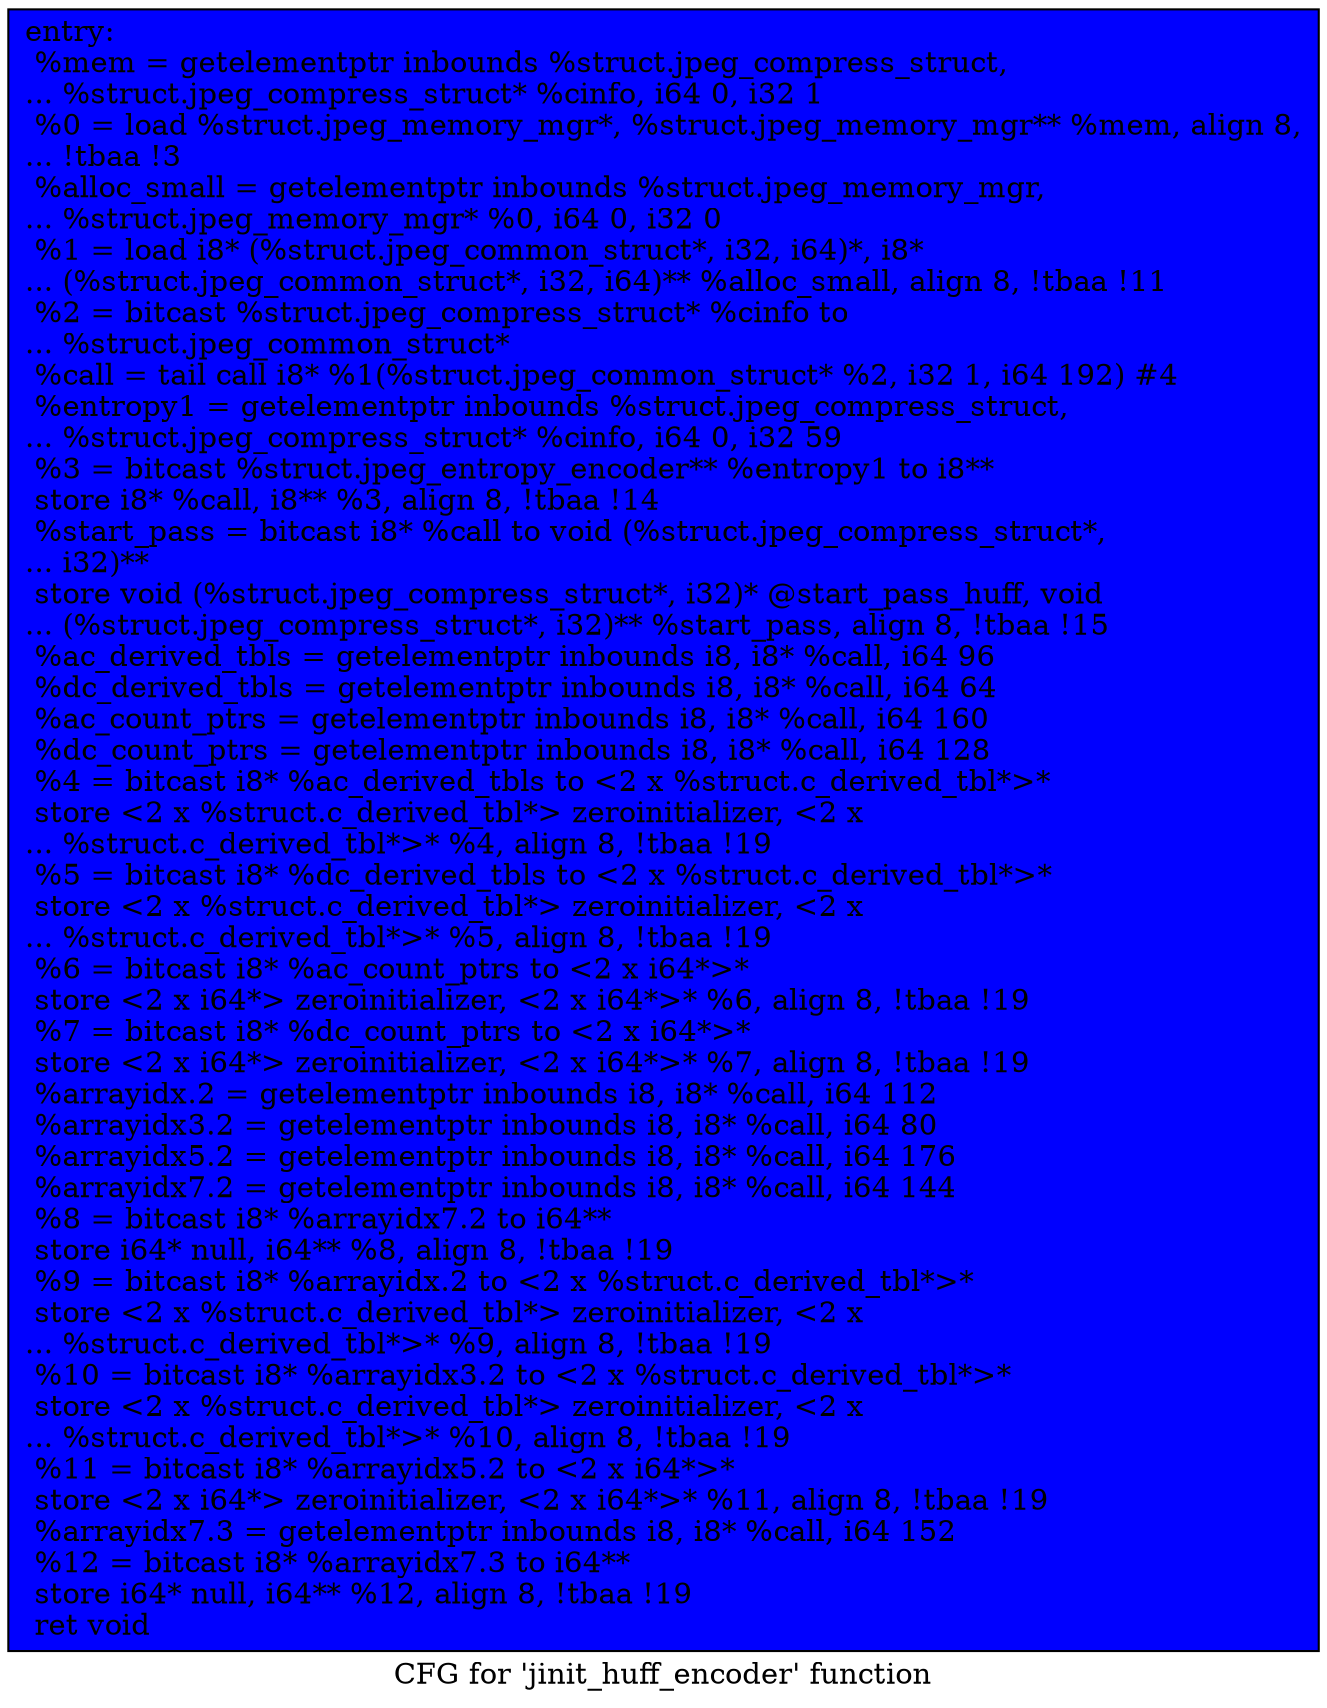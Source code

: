 digraph "CFG for 'jinit_huff_encoder' function" {
	label="CFG for 'jinit_huff_encoder' function";

	Node0x63f3080 [shape=record, style = filled, fillcolor = blue, label="{entry:\l  %mem = getelementptr inbounds %struct.jpeg_compress_struct,\l... %struct.jpeg_compress_struct* %cinfo, i64 0, i32 1\l  %0 = load %struct.jpeg_memory_mgr*, %struct.jpeg_memory_mgr** %mem, align 8,\l... !tbaa !3\l  %alloc_small = getelementptr inbounds %struct.jpeg_memory_mgr,\l... %struct.jpeg_memory_mgr* %0, i64 0, i32 0\l  %1 = load i8* (%struct.jpeg_common_struct*, i32, i64)*, i8*\l... (%struct.jpeg_common_struct*, i32, i64)** %alloc_small, align 8, !tbaa !11\l  %2 = bitcast %struct.jpeg_compress_struct* %cinfo to\l... %struct.jpeg_common_struct*\l  %call = tail call i8* %1(%struct.jpeg_common_struct* %2, i32 1, i64 192) #4\l  %entropy1 = getelementptr inbounds %struct.jpeg_compress_struct,\l... %struct.jpeg_compress_struct* %cinfo, i64 0, i32 59\l  %3 = bitcast %struct.jpeg_entropy_encoder** %entropy1 to i8**\l  store i8* %call, i8** %3, align 8, !tbaa !14\l  %start_pass = bitcast i8* %call to void (%struct.jpeg_compress_struct*,\l... i32)**\l  store void (%struct.jpeg_compress_struct*, i32)* @start_pass_huff, void\l... (%struct.jpeg_compress_struct*, i32)** %start_pass, align 8, !tbaa !15\l  %ac_derived_tbls = getelementptr inbounds i8, i8* %call, i64 96\l  %dc_derived_tbls = getelementptr inbounds i8, i8* %call, i64 64\l  %ac_count_ptrs = getelementptr inbounds i8, i8* %call, i64 160\l  %dc_count_ptrs = getelementptr inbounds i8, i8* %call, i64 128\l  %4 = bitcast i8* %ac_derived_tbls to \<2 x %struct.c_derived_tbl*\>*\l  store \<2 x %struct.c_derived_tbl*\> zeroinitializer, \<2 x\l... %struct.c_derived_tbl*\>* %4, align 8, !tbaa !19\l  %5 = bitcast i8* %dc_derived_tbls to \<2 x %struct.c_derived_tbl*\>*\l  store \<2 x %struct.c_derived_tbl*\> zeroinitializer, \<2 x\l... %struct.c_derived_tbl*\>* %5, align 8, !tbaa !19\l  %6 = bitcast i8* %ac_count_ptrs to \<2 x i64*\>*\l  store \<2 x i64*\> zeroinitializer, \<2 x i64*\>* %6, align 8, !tbaa !19\l  %7 = bitcast i8* %dc_count_ptrs to \<2 x i64*\>*\l  store \<2 x i64*\> zeroinitializer, \<2 x i64*\>* %7, align 8, !tbaa !19\l  %arrayidx.2 = getelementptr inbounds i8, i8* %call, i64 112\l  %arrayidx3.2 = getelementptr inbounds i8, i8* %call, i64 80\l  %arrayidx5.2 = getelementptr inbounds i8, i8* %call, i64 176\l  %arrayidx7.2 = getelementptr inbounds i8, i8* %call, i64 144\l  %8 = bitcast i8* %arrayidx7.2 to i64**\l  store i64* null, i64** %8, align 8, !tbaa !19\l  %9 = bitcast i8* %arrayidx.2 to \<2 x %struct.c_derived_tbl*\>*\l  store \<2 x %struct.c_derived_tbl*\> zeroinitializer, \<2 x\l... %struct.c_derived_tbl*\>* %9, align 8, !tbaa !19\l  %10 = bitcast i8* %arrayidx3.2 to \<2 x %struct.c_derived_tbl*\>*\l  store \<2 x %struct.c_derived_tbl*\> zeroinitializer, \<2 x\l... %struct.c_derived_tbl*\>* %10, align 8, !tbaa !19\l  %11 = bitcast i8* %arrayidx5.2 to \<2 x i64*\>*\l  store \<2 x i64*\> zeroinitializer, \<2 x i64*\>* %11, align 8, !tbaa !19\l  %arrayidx7.3 = getelementptr inbounds i8, i8* %call, i64 152\l  %12 = bitcast i8* %arrayidx7.3 to i64**\l  store i64* null, i64** %12, align 8, !tbaa !19\l  ret void\l}"];
}
